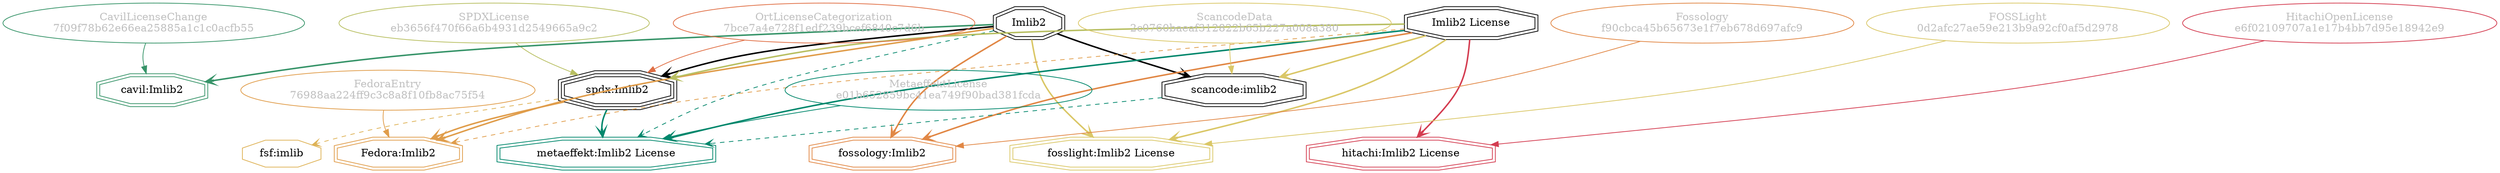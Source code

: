 strict digraph {
    node [shape=box];
    graph [splines=curved];
    2326 [label="SPDXLicense\neb3656f470f66a6b4931d2549665a9c2"
         ,fontcolor=gray
         ,color="#b8bf62"
         ,fillcolor="beige;1"
         ,shape=ellipse];
    2327 [label="spdx:Imlib2"
         ,shape=tripleoctagon];
    2328 [label=Imlib2
         ,shape=doubleoctagon];
    2329 [label="Imlib2 License"
         ,shape=doubleoctagon];
    6809 [label="FedoraEntry\n76988aa224ff9c3c8a8f10fb8ac75f54"
         ,fontcolor=gray
         ,color="#e09d4b"
         ,fillcolor="beige;1"
         ,shape=ellipse];
    6810 [label="Fedora:Imlib2"
         ,color="#e09d4b"
         ,shape=doubleoctagon];
    10766 [label="fsf:imlib"
          ,color="#deb256"
          ,shape=octagon];
    17402 [label="ScancodeData\n2c0760baeaf312822b65b227a008a380"
          ,fontcolor=gray
          ,color="#dac767"
          ,fillcolor="beige;1"
          ,shape=ellipse];
    17403 [label="scancode:imlib2"
          ,shape=doubleoctagon];
    27009 [label="Fossology\nf90cbca45b65673e1f7eb678d697afc9"
          ,fontcolor=gray
          ,color="#e18745"
          ,fillcolor="beige;1"
          ,shape=ellipse];
    27010 [label="fossology:Imlib2"
          ,color="#e18745"
          ,shape=doubleoctagon];
    28766 [label="OrtLicenseCategorization\n7bce7a4e728f1edf239bcef6840c7d6b"
          ,fontcolor=gray
          ,color="#e06f45"
          ,fillcolor="beige;1"
          ,shape=ellipse];
    36991 [label="CavilLicenseChange\n7f09f78b62e66ea25885a1c1c0acfb55"
          ,fontcolor=gray
          ,color="#379469"
          ,fillcolor="beige;1"
          ,shape=ellipse];
    36992 [label="cavil:Imlib2"
          ,color="#379469"
          ,shape=doubleoctagon];
    43740 [label="MetaeffektLicense\ne01b652859bc41ea749f90bad381fcda"
          ,fontcolor=gray
          ,color="#00876c"
          ,fillcolor="beige;1"
          ,shape=ellipse];
    43741 [label="metaeffekt:Imlib2 License"
          ,color="#00876c"
          ,shape=doubleoctagon];
    51127 [label="FOSSLight\n0d2afc27ae59e213b9a92cf0af5d2978"
          ,fontcolor=gray
          ,color="#dac767"
          ,fillcolor="beige;1"
          ,shape=ellipse];
    51128 [label="fosslight:Imlib2 License"
          ,color="#dac767"
          ,shape=doubleoctagon];
    54166 [label="HitachiOpenLicense\ne6f02109707a1e17b4bb7d95e18942e9"
          ,fontcolor=gray
          ,color="#d43d51"
          ,fillcolor="beige;1"
          ,shape=ellipse];
    54167 [label="hitachi:Imlib2 License"
          ,color="#d43d51"
          ,shape=doubleoctagon];
    2326 -> 2327 [weight=0.5
                 ,color="#b8bf62"];
    2327 -> 6810 [style=bold
                 ,arrowhead=vee
                 ,weight=0.7
                 ,color="#e09d4b"];
    2327 -> 10766 [style=dashed
                  ,arrowhead=vee
                  ,weight=0.5
                  ,color="#deb256"];
    2327 -> 43741 [style=bold
                  ,arrowhead=vee
                  ,weight=0.7
                  ,color="#00876c"];
    2328 -> 2327 [style=bold
                 ,arrowhead=vee
                 ,weight=0.7];
    2328 -> 6810 [style=bold
                 ,arrowhead=vee
                 ,weight=0.7
                 ,color="#e09d4b"];
    2328 -> 6810 [style=bold
                 ,arrowhead=vee
                 ,weight=0.7
                 ,color="#e09d4b"];
    2328 -> 17403 [style=bold
                  ,arrowhead=vee
                  ,weight=0.7];
    2328 -> 27010 [style=bold
                  ,arrowhead=vee
                  ,weight=0.7
                  ,color="#e18745"];
    2328 -> 36992 [style=bold
                  ,arrowhead=vee
                  ,weight=0.7
                  ,color="#379469"];
    2328 -> 36992 [style=bold
                  ,arrowhead=vee
                  ,weight=0.7
                  ,color="#379469"];
    2328 -> 43741 [style=dashed
                  ,arrowhead=vee
                  ,weight=0.5
                  ,color="#00876c"];
    2328 -> 51128 [style=bold
                  ,arrowhead=vee
                  ,weight=0.7
                  ,color="#dac767"];
    2329 -> 2327 [style=bold
                 ,arrowhead=vee
                 ,weight=0.7
                 ,color="#b8bf62"];
    2329 -> 6810 [style=dashed
                 ,arrowhead=vee
                 ,weight=0.5
                 ,color="#e09d4b"];
    2329 -> 17403 [style=bold
                  ,arrowhead=vee
                  ,weight=0.7
                  ,color="#dac767"];
    2329 -> 27010 [style=bold
                  ,arrowhead=vee
                  ,weight=0.7
                  ,color="#e18745"];
    2329 -> 43741 [style=bold
                  ,arrowhead=vee
                  ,weight=0.7
                  ,color="#00876c"];
    2329 -> 43741 [style=bold
                  ,arrowhead=vee
                  ,weight=0.7
                  ,color="#00876c"];
    2329 -> 51128 [style=bold
                  ,arrowhead=vee
                  ,weight=0.7
                  ,color="#dac767"];
    2329 -> 54167 [style=bold
                  ,arrowhead=vee
                  ,weight=0.7
                  ,color="#d43d51"];
    6809 -> 6810 [weight=0.5
                 ,color="#e09d4b"];
    17402 -> 17403 [weight=0.5
                   ,color="#dac767"];
    17403 -> 43741 [style=dashed
                   ,arrowhead=vee
                   ,weight=0.5
                   ,color="#00876c"];
    27009 -> 27010 [weight=0.5
                   ,color="#e18745"];
    28766 -> 2327 [weight=0.5
                  ,color="#e06f45"];
    36991 -> 36992 [weight=0.5
                   ,color="#379469"];
    43740 -> 43741 [weight=0.5
                   ,color="#00876c"];
    51127 -> 51128 [weight=0.5
                   ,color="#dac767"];
    54166 -> 54167 [weight=0.5
                   ,color="#d43d51"];
}
